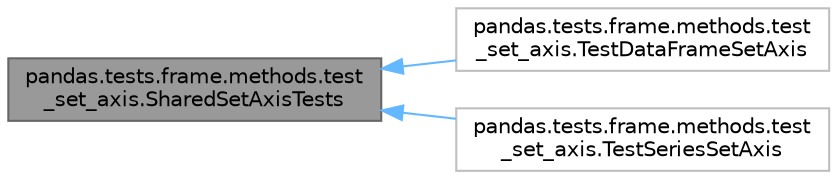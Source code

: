 digraph "pandas.tests.frame.methods.test_set_axis.SharedSetAxisTests"
{
 // LATEX_PDF_SIZE
  bgcolor="transparent";
  edge [fontname=Helvetica,fontsize=10,labelfontname=Helvetica,labelfontsize=10];
  node [fontname=Helvetica,fontsize=10,shape=box,height=0.2,width=0.4];
  rankdir="LR";
  Node1 [id="Node000001",label="pandas.tests.frame.methods.test\l_set_axis.SharedSetAxisTests",height=0.2,width=0.4,color="gray40", fillcolor="grey60", style="filled", fontcolor="black",tooltip=" "];
  Node1 -> Node2 [id="edge1_Node000001_Node000002",dir="back",color="steelblue1",style="solid",tooltip=" "];
  Node2 [id="Node000002",label="pandas.tests.frame.methods.test\l_set_axis.TestDataFrameSetAxis",height=0.2,width=0.4,color="grey75", fillcolor="white", style="filled",URL="$d1/dd0/classpandas_1_1tests_1_1frame_1_1methods_1_1test__set__axis_1_1TestDataFrameSetAxis.html",tooltip=" "];
  Node1 -> Node3 [id="edge2_Node000001_Node000003",dir="back",color="steelblue1",style="solid",tooltip=" "];
  Node3 [id="Node000003",label="pandas.tests.frame.methods.test\l_set_axis.TestSeriesSetAxis",height=0.2,width=0.4,color="grey75", fillcolor="white", style="filled",URL="$d5/d6c/classpandas_1_1tests_1_1frame_1_1methods_1_1test__set__axis_1_1TestSeriesSetAxis.html",tooltip=" "];
}
